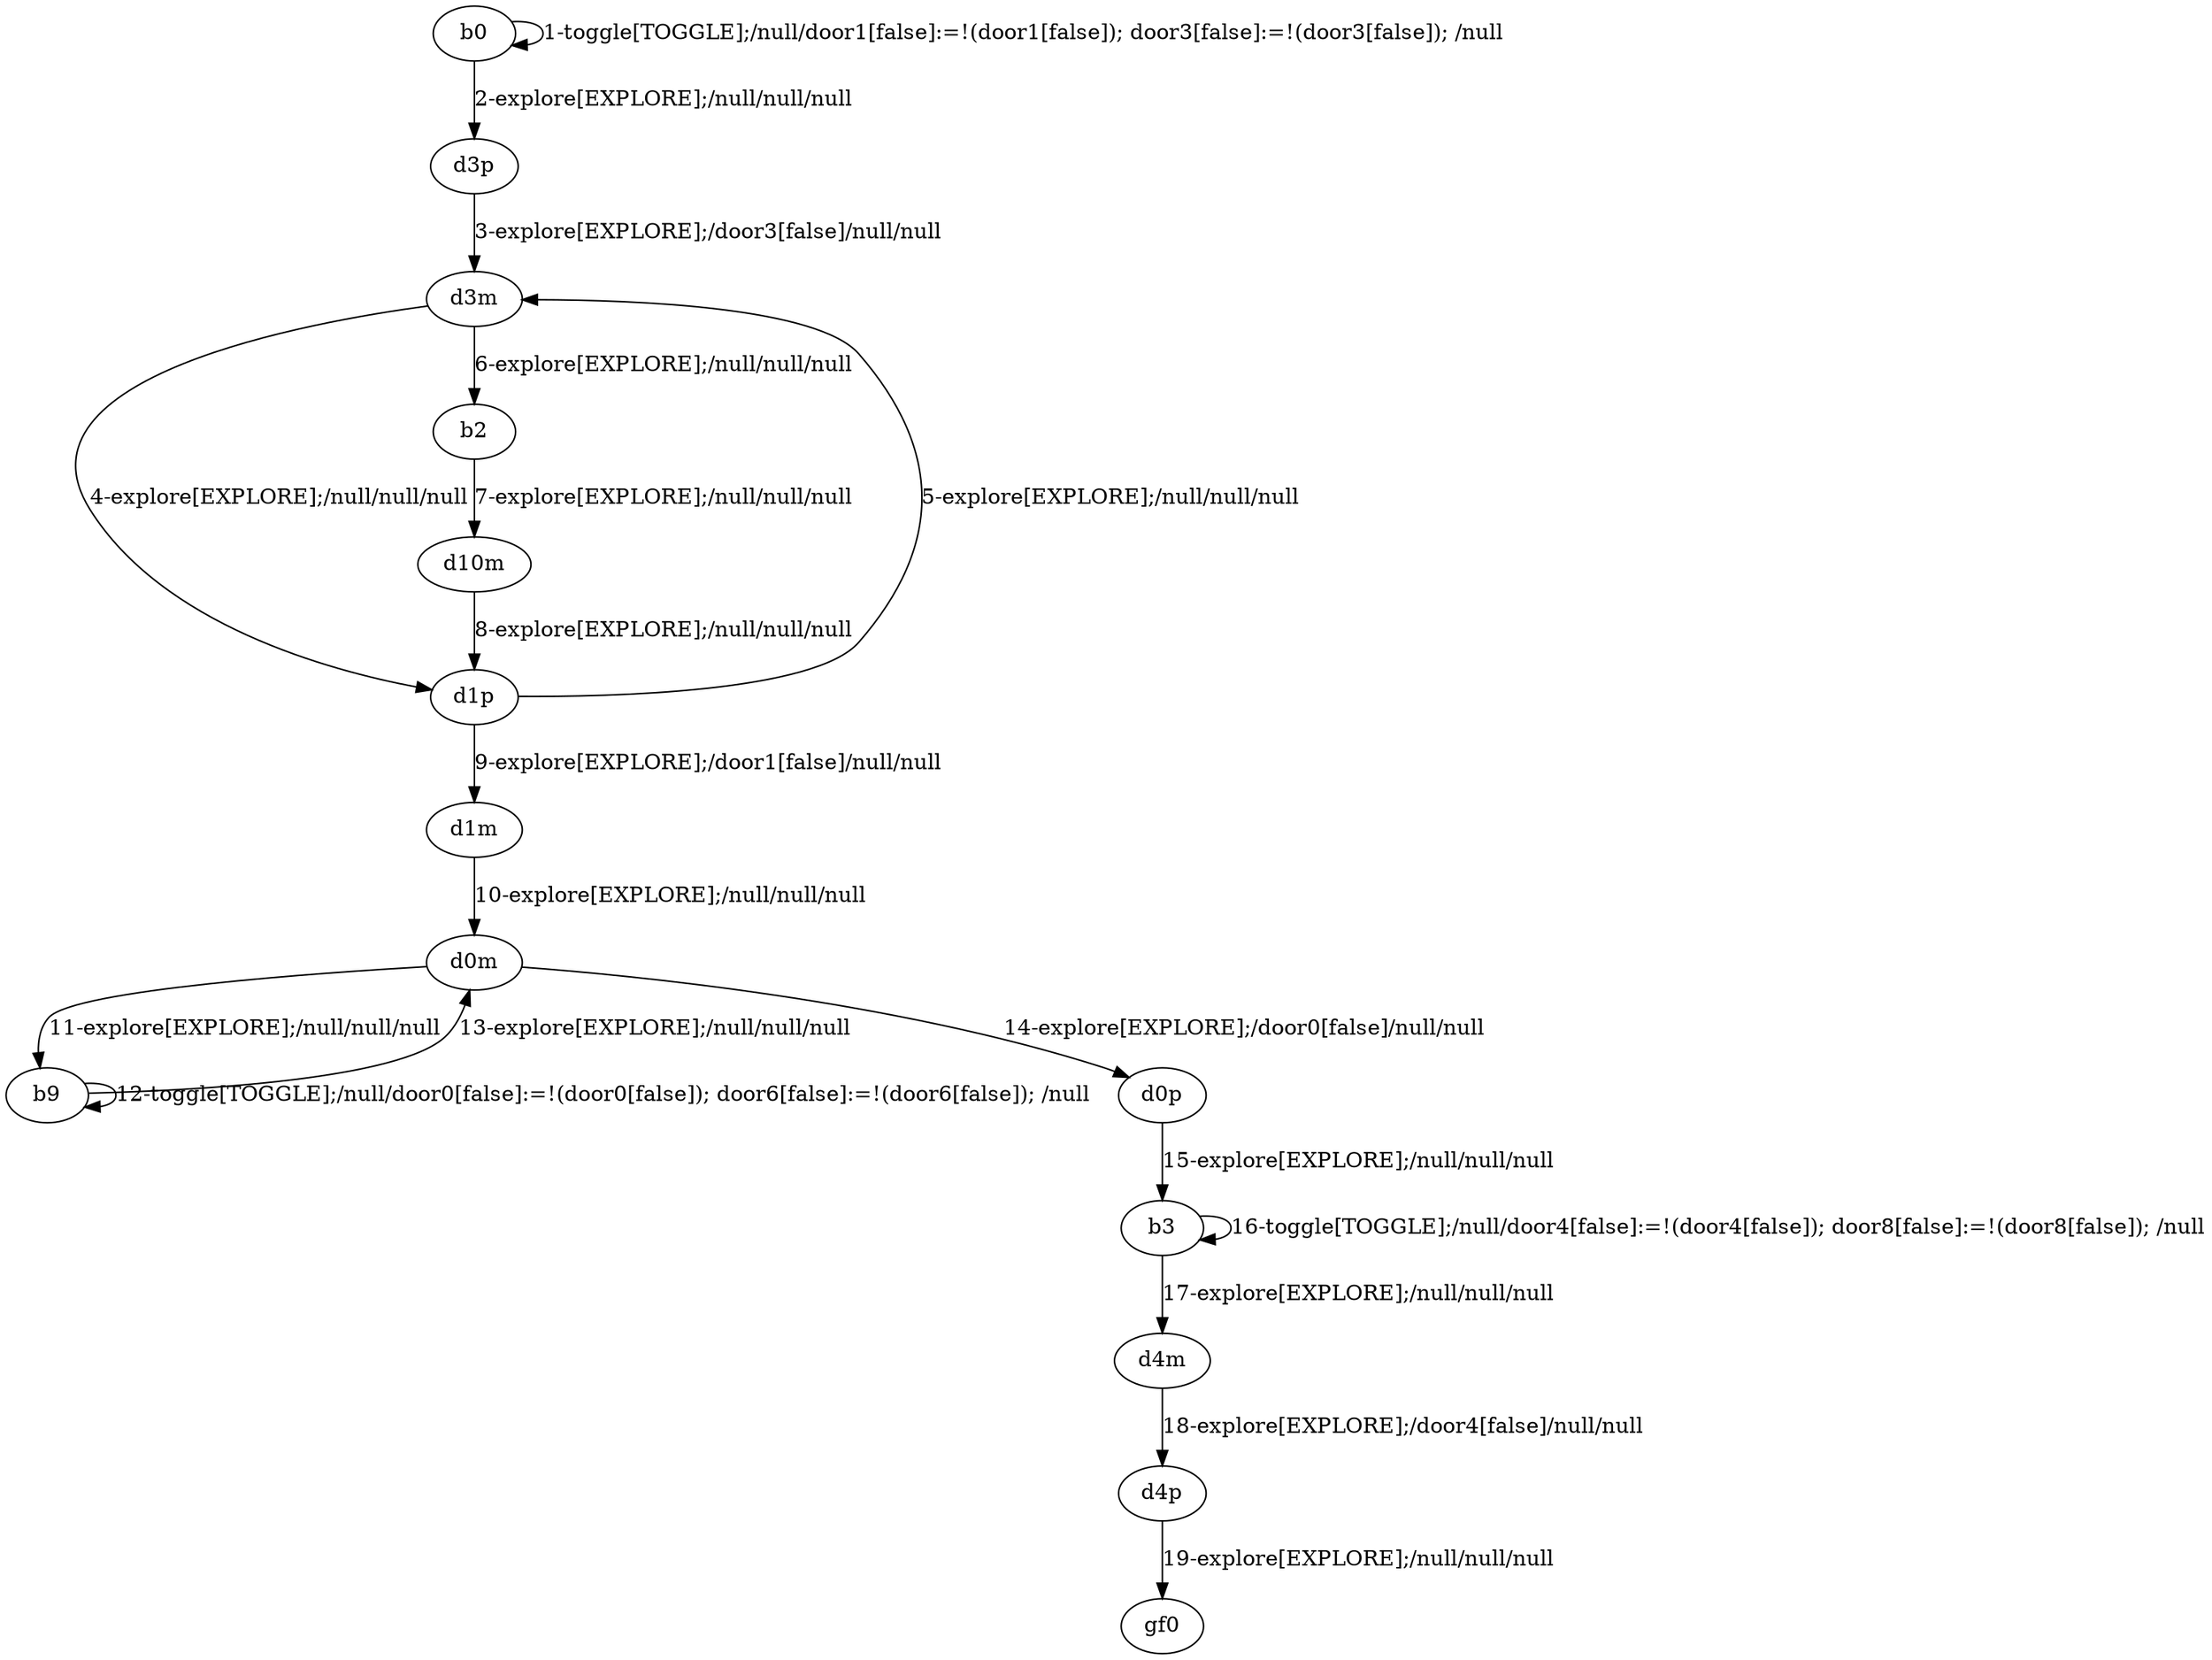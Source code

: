 digraph g {
"b0" -> "b0" [label = "1-toggle[TOGGLE];/null/door1[false]:=!(door1[false]); door3[false]:=!(door3[false]); /null"];
"b0" -> "d3p" [label = "2-explore[EXPLORE];/null/null/null"];
"d3p" -> "d3m" [label = "3-explore[EXPLORE];/door3[false]/null/null"];
"d3m" -> "d1p" [label = "4-explore[EXPLORE];/null/null/null"];
"d1p" -> "d3m" [label = "5-explore[EXPLORE];/null/null/null"];
"d3m" -> "b2" [label = "6-explore[EXPLORE];/null/null/null"];
"b2" -> "d10m" [label = "7-explore[EXPLORE];/null/null/null"];
"d10m" -> "d1p" [label = "8-explore[EXPLORE];/null/null/null"];
"d1p" -> "d1m" [label = "9-explore[EXPLORE];/door1[false]/null/null"];
"d1m" -> "d0m" [label = "10-explore[EXPLORE];/null/null/null"];
"d0m" -> "b9" [label = "11-explore[EXPLORE];/null/null/null"];
"b9" -> "b9" [label = "12-toggle[TOGGLE];/null/door0[false]:=!(door0[false]); door6[false]:=!(door6[false]); /null"];
"b9" -> "d0m" [label = "13-explore[EXPLORE];/null/null/null"];
"d0m" -> "d0p" [label = "14-explore[EXPLORE];/door0[false]/null/null"];
"d0p" -> "b3" [label = "15-explore[EXPLORE];/null/null/null"];
"b3" -> "b3" [label = "16-toggle[TOGGLE];/null/door4[false]:=!(door4[false]); door8[false]:=!(door8[false]); /null"];
"b3" -> "d4m" [label = "17-explore[EXPLORE];/null/null/null"];
"d4m" -> "d4p" [label = "18-explore[EXPLORE];/door4[false]/null/null"];
"d4p" -> "gf0" [label = "19-explore[EXPLORE];/null/null/null"];
}
